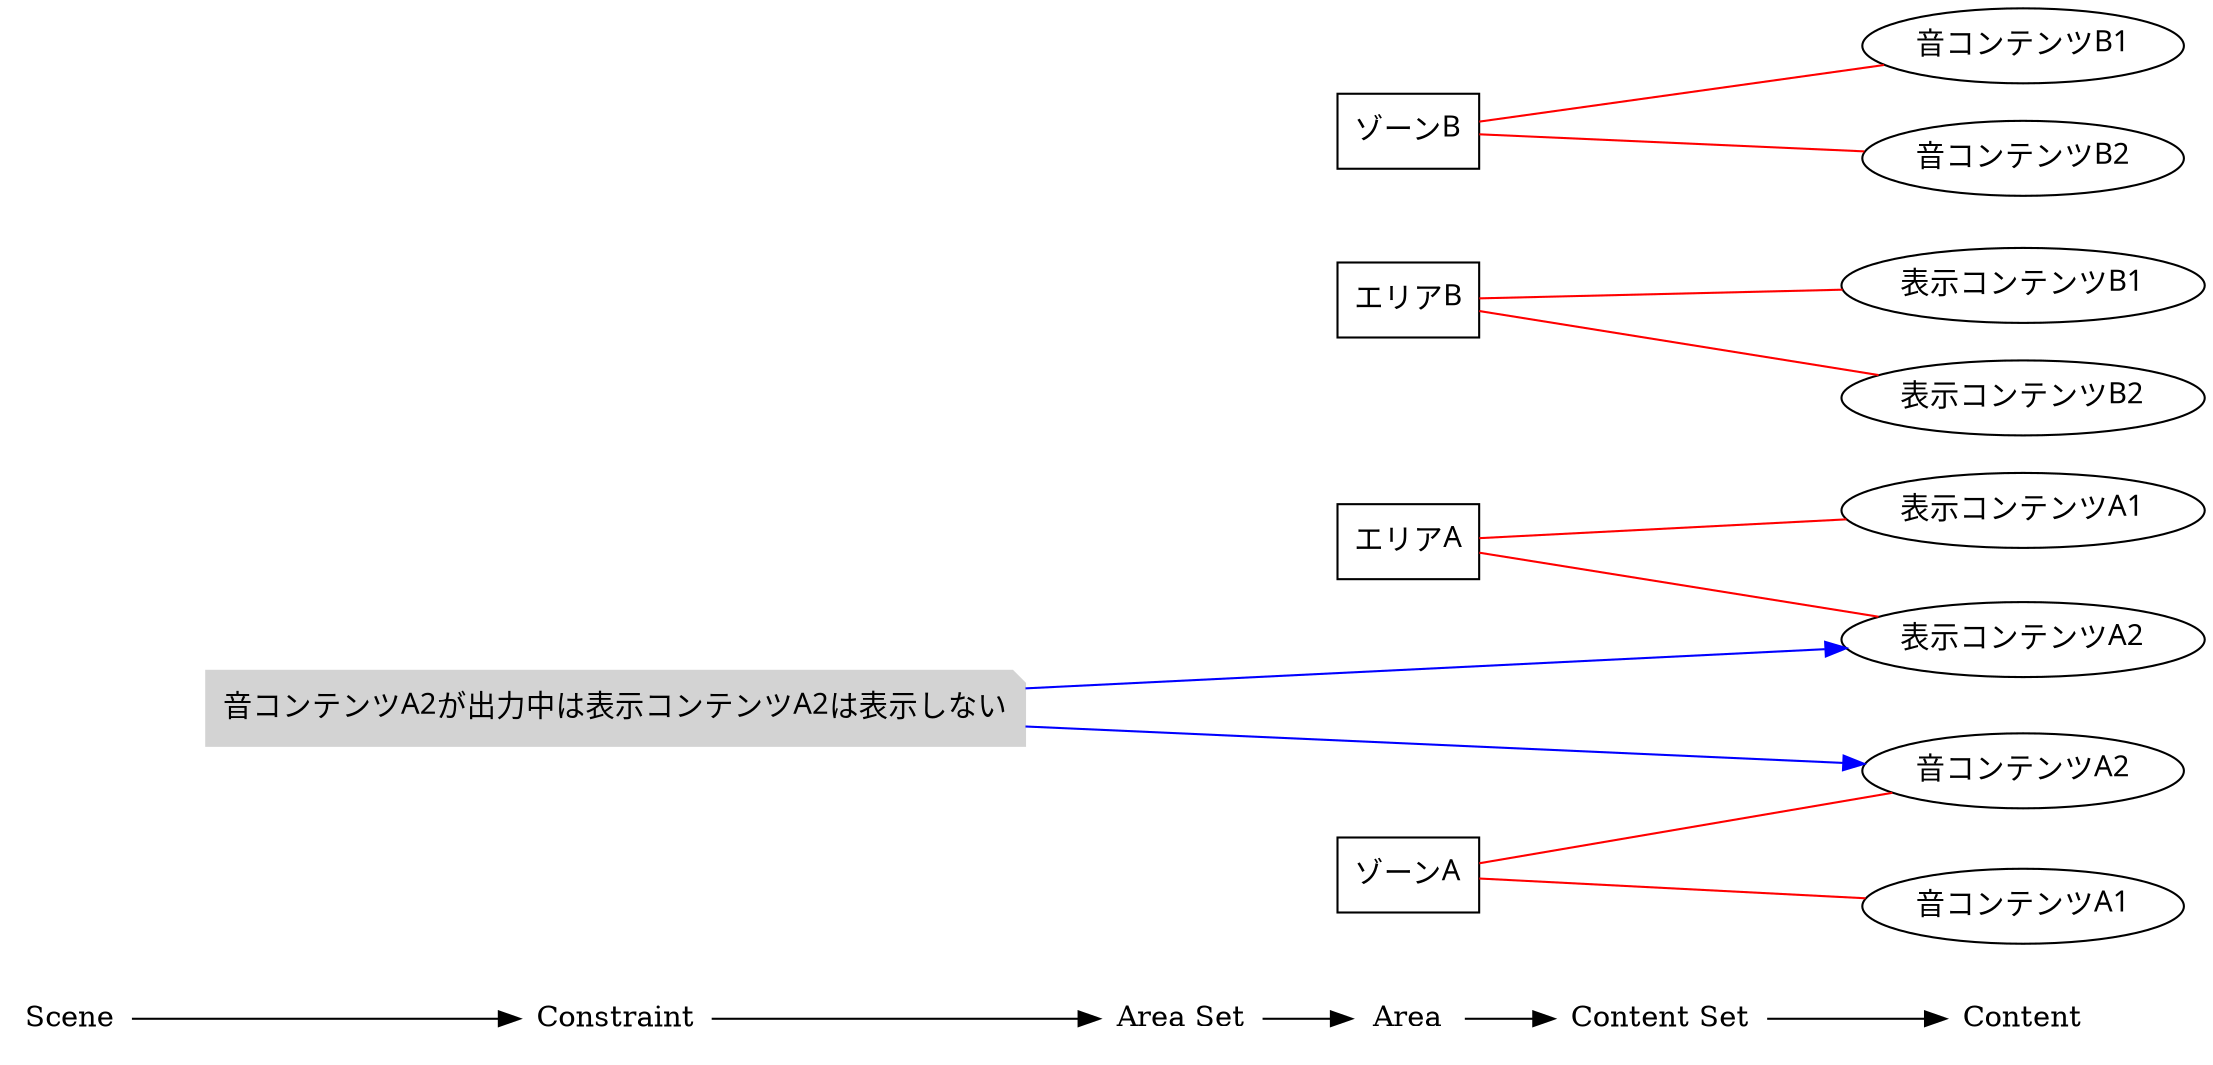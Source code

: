 digraph rule_objects_graph {
	rankdir = LR;
	charset="utf-8";
	clusterrank = global;
	
	node [shape = plaintext];
	Scene -> Constraint -> "Area Set" -> Area -> "Content Set" -> Content; 
	{ rank = same;
		node [shape = box];
		{
			Area;
			e1 [label="エリアA", fontname="Meiryo UI"];
			e2 [label="エリアB", fontname="Meiryo UI"];

			e3 [label="ゾーンA", fontname="Meiryo UI"];
			e4 [label="ゾーンB", fontname="Meiryo UI"];
		}
	}
	
	{ rank = same;
		node [shape = ellipse];
		{
			Content;
			e5 [label="表示コンテンツA1", fontname="Meiryo UI"];
			e6 [label="表示コンテンツA2", fontname="Meiryo UI"];
			e7 [label="表示コンテンツB1", fontname="Meiryo UI"];
			e8 [label="表示コンテンツB2", fontname="Meiryo UI"];

			e9 [label="音コンテンツA1", fontname="Meiryo UI"];
			e10 [label="音コンテンツA2", fontname="Meiryo UI"];
			e11 [label="音コンテンツB1", fontname="Meiryo UI"];
			e12 [label="音コンテンツB2", fontname="Meiryo UI"];

		}
	}
	
	{
		subgraph subareaset {
			"Area Set";
			node [shape = box, style = filled, color = lightpink];


		}
	}


	
	{
		subgraph subcontentset {
			"Content Set";
			node [shape = ellipse, style = filled, color = palegreen];


		}
	}



	e1 -> e5 [dir=none, color=red];
	e1 -> e6 [dir=none, color=red];
	e2 -> e7 [dir=none, color=red];
	e2 -> e8 [dir=none, color=red];
	

	

	e3 -> e9 [dir=none, color=red];
	e3 -> e10 [dir=none, color=red];
	e4 -> e11 [dir=none, color=red];
	e4 -> e12 [dir=none, color=red];
	

	

	subgraph scene { rank = same;
		node [shape = circle, style = filled, color = lightblue];
		{
			"Scene";

		}
	}

	{ rank = same;
		node [shape = note, style = filled, color = lightgrey];
		{
			"Constraint";
			e13 [label="音コンテンツA2が出力中は表示コンテンツA2は表示しない", fontname="Meiryo UI"];
		}
	}
	
	{ rank = same;
		node [shape = note, style = filled, color = lavenderblush2];
		{
			"Constraint";
		}
	}

	{ rank = same;
		node [shape = note, style = filled, color = lightpink2];
		{
			"Constraint";
		}
	}

	e13 -> e6 [color=blue];
	e13 -> e10 [color=blue];
	

	

	
}

